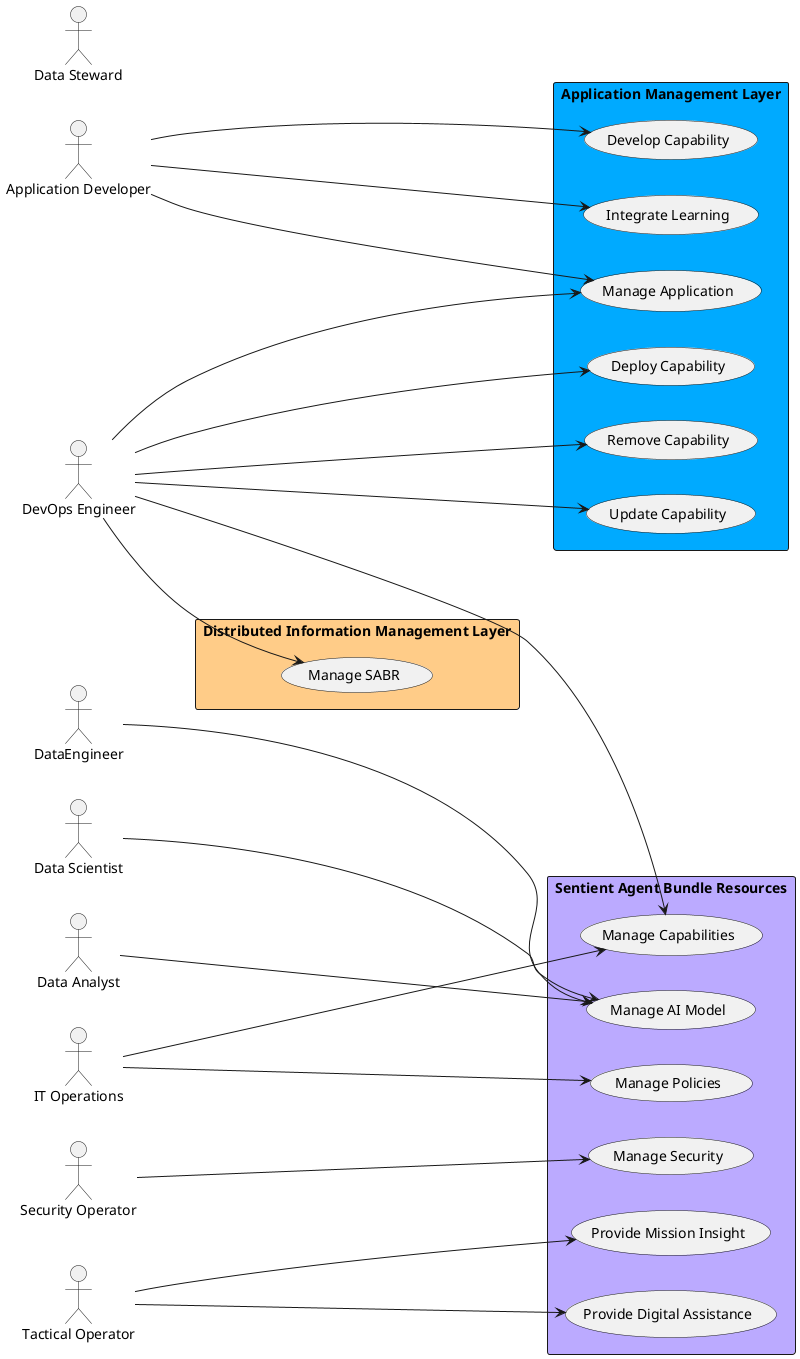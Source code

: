 @startuml

left to right direction

Actor "Application Developer" as ApplicationDeveloper

Actor "Data Analyst" as DataAnalyst

Actor "DataEngineer" as DataEngineer

Actor "Data Scientist" as DataScientist

Actor "Data Steward" as DataSteward

Actor "DevOps Engineer" as DevOpsEngineer

Actor "IT Operations" as ITOperations

Actor "Security Operator" as SecurityOperator

Actor "Tactical Operator" as TacticalOperator



rectangle "Application Management Layer" as aml  #00aaff {
        usecase "Integrate Learning" as IntegrateLearning
    
        ApplicationDeveloper ---> IntegrateLearning
        
    usecase "Manage Application" as ManageApplication
    
        DevOpsEngineer ---> ManageApplication
        
        ApplicationDeveloper ---> ManageApplication
        

}

rectangle "Application Management Layer" as aml  #00aaff {
        usecase "Develop Capability" as DevelopCapability
    
        ApplicationDeveloper --> DevelopCapability
        
    usecase "Deploy Capability" as DeployCapability
    
        DevOpsEngineer --> DeployCapability
        
    usecase "Remove Capability" as RemoveCapability
    
        DevOpsEngineer --> RemoveCapability
        
    usecase "Update Capability" as UpdateCapability
    
        DevOpsEngineer --> UpdateCapability
        

}

rectangle "Sentient Agent Bundle Resources" as sabr  #bbaaff {
        usecase "Manage AI Model" as ManageAIModel
    
        DataEngineer ---> ManageAIModel
        
        DataScientist ---> ManageAIModel
        
        DataAnalyst ---> ManageAIModel
        
    usecase "Manage Capabilities" as ManageCapabilities
    
        DevOpsEngineer ---> ManageCapabilities
        
        ITOperations ---> ManageCapabilities
        
    usecase "Manage Policies" as ManagePolicies
    
        ITOperations ---> ManagePolicies
        
    usecase "Manage Security" as ManageSecurity
    
        SecurityOperator ---> ManageSecurity
        
    usecase "Provide Digital Assistance" as ProvideDigitalAssistance
    
        TacticalOperator ---> ProvideDigitalAssistance
        
    usecase "Provide Mission Insight" as ProvideMissionInsight
    
        TacticalOperator ---> ProvideMissionInsight
        

}

rectangle "Distributed Information Management Layer" as diml  #ffcc88 {
        usecase "Manage SABR" as ManageSABR
    
        DevOpsEngineer --> ManageSABR
        

}


@enduml
